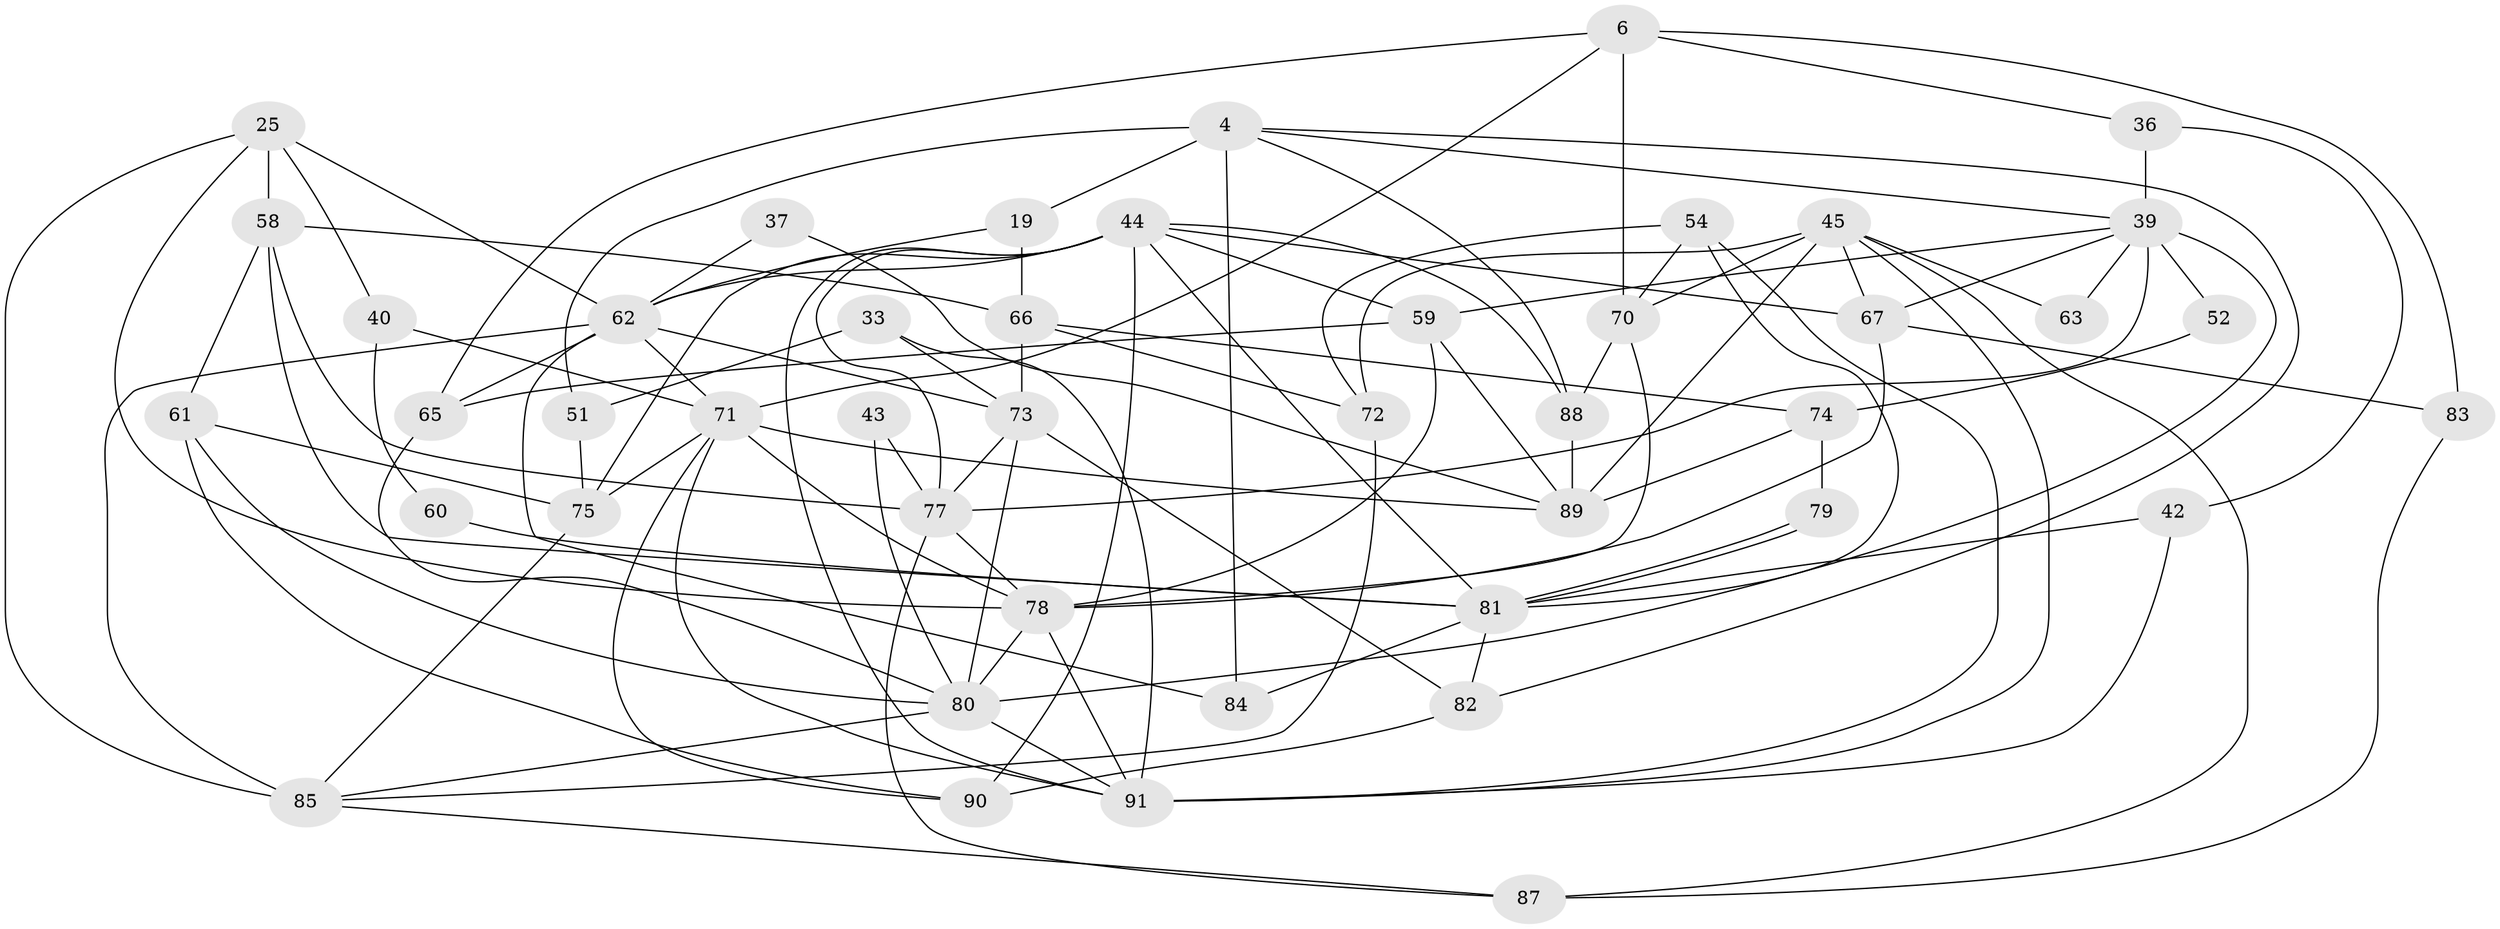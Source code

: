 // original degree distribution, {4: 0.25274725274725274, 3: 0.3516483516483517, 6: 0.10989010989010989, 7: 0.054945054945054944, 5: 0.0989010989010989, 2: 0.10989010989010989, 8: 0.02197802197802198}
// Generated by graph-tools (version 1.1) at 2025/50/03/09/25 04:50:54]
// undirected, 45 vertices, 109 edges
graph export_dot {
graph [start="1"]
  node [color=gray90,style=filled];
  4;
  6;
  19;
  25 [super="+24"];
  33;
  36;
  37;
  39 [super="+3+13"];
  40;
  42;
  43;
  44 [super="+1+22"];
  45;
  51;
  52;
  54 [super="+41"];
  58 [super="+57"];
  59 [super="+21"];
  60;
  61;
  62 [super="+10+32"];
  63;
  65 [super="+53"];
  66 [super="+16"];
  67;
  70 [super="+12+17+46"];
  71 [super="+35"];
  72 [super="+29+56"];
  73 [super="+48+68"];
  74;
  75;
  77 [super="+69+64"];
  78 [super="+5+49+26"];
  79;
  80 [super="+47+23+30"];
  81 [super="+28"];
  82 [super="+9"];
  83;
  84 [super="+76"];
  85 [super="+15+8"];
  87;
  88 [super="+55"];
  89 [super="+50"];
  90 [super="+14"];
  91 [super="+86"];
  4 -- 84 [weight=2];
  4 -- 51;
  4 -- 19;
  4 -- 88;
  4 -- 39;
  4 -- 82;
  6 -- 71 [weight=2];
  6 -- 36;
  6 -- 83;
  6 -- 65;
  6 -- 70 [weight=2];
  19 -- 62;
  19 -- 66;
  25 -- 40;
  25 -- 62;
  25 -- 85;
  25 -- 78;
  25 -- 58;
  33 -- 51;
  33 -- 73;
  33 -- 91;
  36 -- 42;
  36 -- 39;
  37 -- 89;
  37 -- 62;
  39 -- 80 [weight=2];
  39 -- 67;
  39 -- 63;
  39 -- 59;
  39 -- 52;
  39 -- 77 [weight=3];
  40 -- 60;
  40 -- 71 [weight=2];
  42 -- 91;
  42 -- 81;
  43 -- 77;
  43 -- 80;
  44 -- 75;
  44 -- 67;
  44 -- 77 [weight=2];
  44 -- 90;
  44 -- 59 [weight=2];
  44 -- 62;
  44 -- 81;
  44 -- 88 [weight=2];
  44 -- 91;
  45 -- 87;
  45 -- 63;
  45 -- 67;
  45 -- 72;
  45 -- 89 [weight=2];
  45 -- 70;
  45 -- 91;
  51 -- 75;
  52 -- 74;
  54 -- 81;
  54 -- 70;
  54 -- 91 [weight=2];
  54 -- 72;
  58 -- 81;
  58 -- 66;
  58 -- 61;
  58 -- 77;
  59 -- 65;
  59 -- 89;
  59 -- 78;
  60 -- 81;
  61 -- 75;
  61 -- 80;
  61 -- 90;
  62 -- 85 [weight=3];
  62 -- 84;
  62 -- 73 [weight=2];
  62 -- 65 [weight=2];
  62 -- 71;
  65 -- 80;
  66 -- 73 [weight=2];
  66 -- 74;
  66 -- 72;
  67 -- 83;
  67 -- 78;
  70 -- 78;
  70 -- 88;
  71 -- 75 [weight=2];
  71 -- 90;
  71 -- 89;
  71 -- 91;
  71 -- 78 [weight=2];
  72 -- 85 [weight=2];
  73 -- 80;
  73 -- 82;
  73 -- 77 [weight=2];
  74 -- 89;
  74 -- 79;
  75 -- 85 [weight=2];
  77 -- 87;
  77 -- 78 [weight=3];
  78 -- 91;
  78 -- 80;
  79 -- 81;
  79 -- 81;
  80 -- 85 [weight=2];
  80 -- 91 [weight=2];
  81 -- 82;
  81 -- 84;
  82 -- 90;
  83 -- 87;
  85 -- 87;
  88 -- 89;
}
